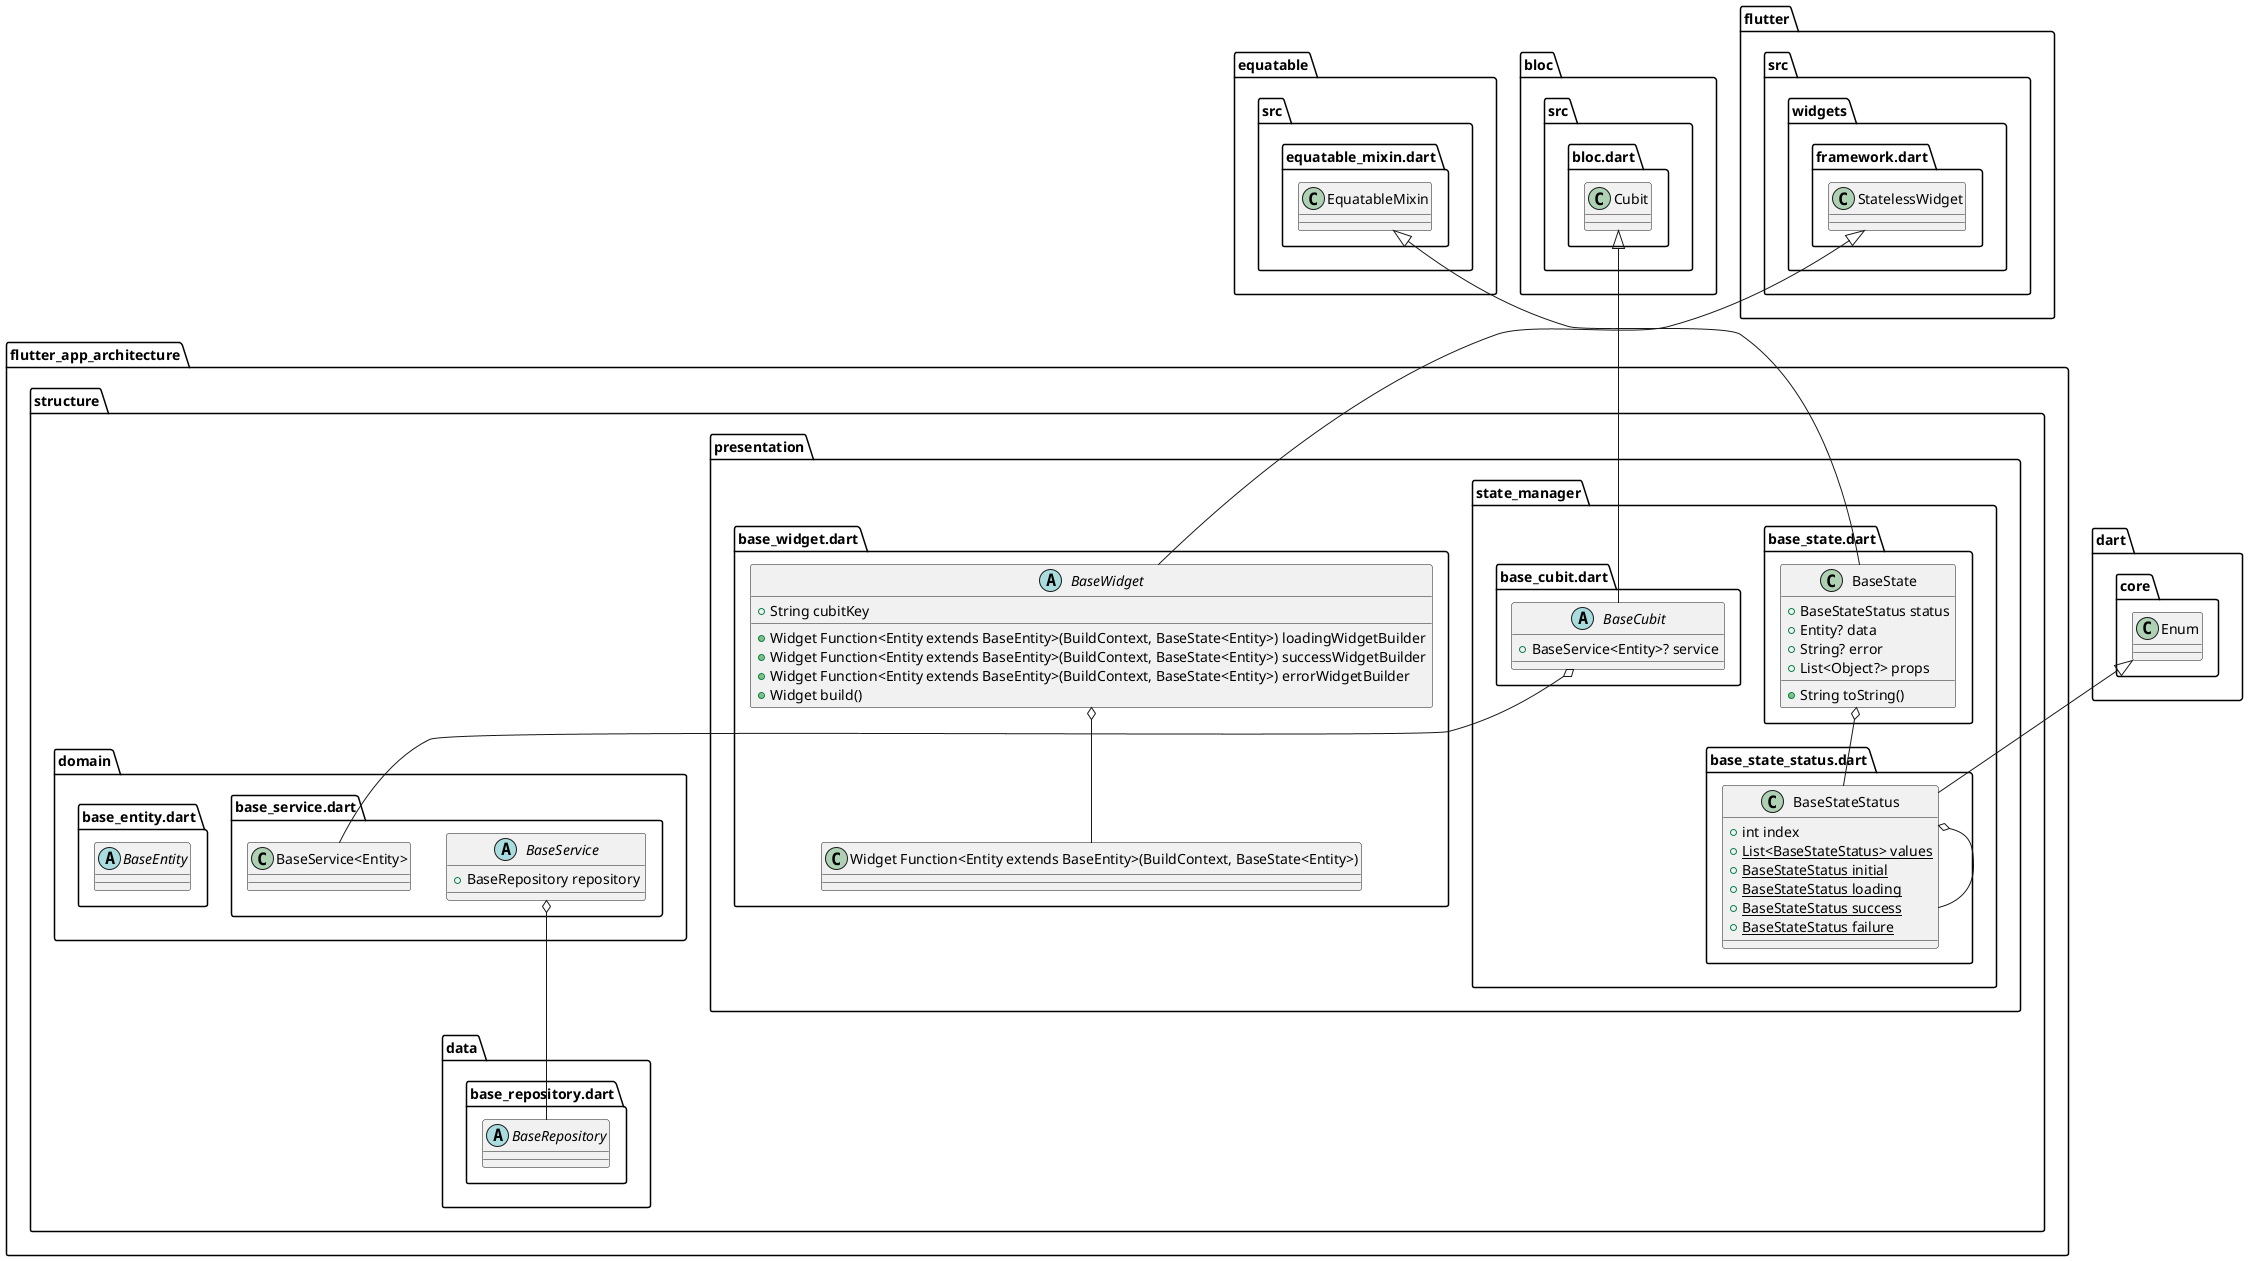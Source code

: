 @startuml
set namespaceSeparator ::

abstract class "flutter_app_architecture::structure::data::base_repository.dart::BaseRepository" {
}

abstract class "flutter_app_architecture::structure::domain::base_service.dart::BaseService" {
  +BaseRepository repository
}

"flutter_app_architecture::structure::domain::base_service.dart::BaseService" o-- "flutter_app_architecture::structure::data::base_repository.dart::BaseRepository"

abstract class "flutter_app_architecture::structure::domain::base_entity.dart::BaseEntity" {
}

class "flutter_app_architecture::structure::presentation::state_manager::base_state_status.dart::BaseStateStatus" {
  +int index
  {static} +List<BaseStateStatus> values
  {static} +BaseStateStatus initial
  {static} +BaseStateStatus loading
  {static} +BaseStateStatus success
  {static} +BaseStateStatus failure
}

"flutter_app_architecture::structure::presentation::state_manager::base_state_status.dart::BaseStateStatus" o-- "flutter_app_architecture::structure::presentation::state_manager::base_state_status.dart::BaseStateStatus"
"dart::core::Enum" <|-- "flutter_app_architecture::structure::presentation::state_manager::base_state_status.dart::BaseStateStatus"

class "flutter_app_architecture::structure::presentation::state_manager::base_state.dart::BaseState" {
  +BaseStateStatus status
  +Entity? data
  +String? error
  +List<Object?> props
  +String toString()
}

"flutter_app_architecture::structure::presentation::state_manager::base_state.dart::BaseState" o-- "flutter_app_architecture::structure::presentation::state_manager::base_state_status.dart::BaseStateStatus"
"equatable::src::equatable_mixin.dart::EquatableMixin" <|-- "flutter_app_architecture::structure::presentation::state_manager::base_state.dart::BaseState"

abstract class "flutter_app_architecture::structure::presentation::state_manager::base_cubit.dart::BaseCubit" {
  +BaseService<Entity>? service
}

"flutter_app_architecture::structure::presentation::state_manager::base_cubit.dart::BaseCubit" o-- "flutter_app_architecture::structure::domain::base_service.dart::BaseService<Entity>"
"bloc::src::bloc.dart::Cubit" <|-- "flutter_app_architecture::structure::presentation::state_manager::base_cubit.dart::BaseCubit"

abstract class "flutter_app_architecture::structure::presentation::base_widget.dart::BaseWidget" {
  +String cubitKey
  +Widget Function<Entity extends BaseEntity>(BuildContext, BaseState<Entity>) loadingWidgetBuilder
  +Widget Function<Entity extends BaseEntity>(BuildContext, BaseState<Entity>) successWidgetBuilder
  +Widget Function<Entity extends BaseEntity>(BuildContext, BaseState<Entity>) errorWidgetBuilder
  +Widget build()
}

"flutter_app_architecture::structure::presentation::base_widget.dart::BaseWidget" o-- "flutter_app_architecture::structure::presentation::base_widget.dart::Widget Function<Entity extends BaseEntity>(BuildContext, BaseState<Entity>)"
"flutter::src::widgets::framework.dart::StatelessWidget" <|-- "flutter_app_architecture::structure::presentation::base_widget.dart::BaseWidget"

@enduml